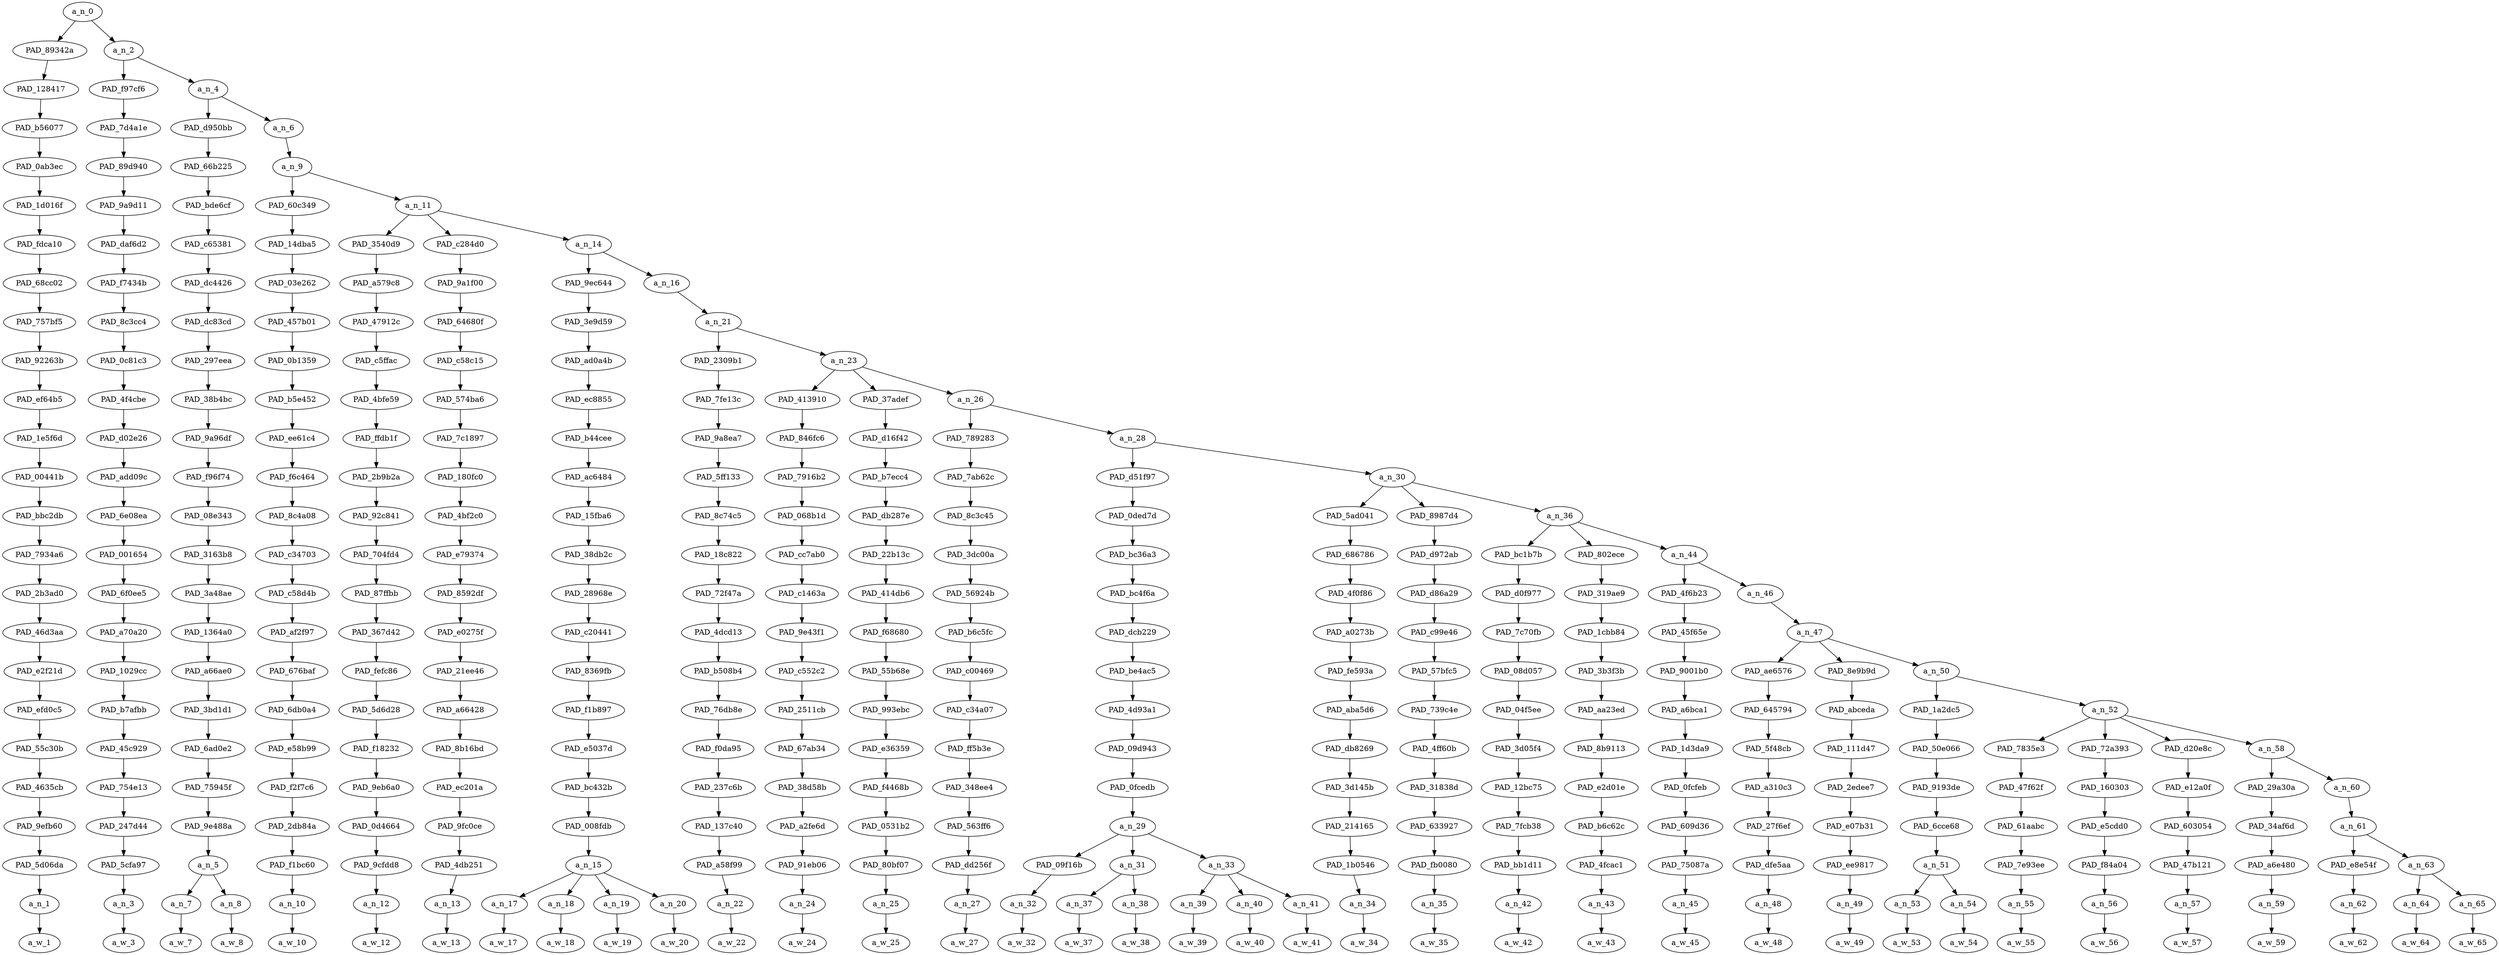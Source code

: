 strict digraph "" {
	a_n_0	[div_dir=1,
		index=0,
		level=24,
		pos="1.2602648322964891,24!",
		text_span="[0, 1, 2, 3, 4, 5, 6, 7, 8, 9, 10, 11, 12, 13, 14, 15, 16, 17, 18, 19, 20, 21, 22, 23, 24, 25, 26, 27, 28, 29, 30, 31, 32, 33, 34, \
35, 36]",
		value=1.00000000];
	PAD_89342a	[div_dir=1,
		index=0,
		level=23,
		pos="0.0,23!",
		text_span="[0]",
		value=0.03472750];
	a_n_0 -> PAD_89342a;
	a_n_2	[div_dir=1,
		index=1,
		level=23,
		pos="2.5205296645929782,23!",
		text_span="[1, 2, 3, 4, 5, 6, 7, 8, 9, 10, 11, 12, 13, 14, 15, 16, 17, 18, 19, 20, 21, 22, 23, 24, 25, 26, 27, 28, 29, 30, 31, 32, 33, 34, \
35, 36]",
		value=0.96505586];
	a_n_0 -> a_n_2;
	PAD_128417	[div_dir=1,
		index=0,
		level=22,
		pos="0.0,22!",
		text_span="[0]",
		value=0.03472750];
	PAD_89342a -> PAD_128417;
	PAD_b56077	[div_dir=1,
		index=0,
		level=21,
		pos="0.0,21!",
		text_span="[0]",
		value=0.03472750];
	PAD_128417 -> PAD_b56077;
	PAD_0ab3ec	[div_dir=1,
		index=0,
		level=20,
		pos="0.0,20!",
		text_span="[0]",
		value=0.03472750];
	PAD_b56077 -> PAD_0ab3ec;
	PAD_1d016f	[div_dir=1,
		index=0,
		level=19,
		pos="0.0,19!",
		text_span="[0]",
		value=0.03472750];
	PAD_0ab3ec -> PAD_1d016f;
	PAD_fdca10	[div_dir=1,
		index=0,
		level=18,
		pos="0.0,18!",
		text_span="[0]",
		value=0.03472750];
	PAD_1d016f -> PAD_fdca10;
	PAD_68cc02	[div_dir=1,
		index=0,
		level=17,
		pos="0.0,17!",
		text_span="[0]",
		value=0.03472750];
	PAD_fdca10 -> PAD_68cc02;
	PAD_757bf5	[div_dir=1,
		index=0,
		level=16,
		pos="0.0,16!",
		text_span="[0]",
		value=0.03472750];
	PAD_68cc02 -> PAD_757bf5;
	PAD_92263b	[div_dir=1,
		index=0,
		level=15,
		pos="0.0,15!",
		text_span="[0]",
		value=0.03472750];
	PAD_757bf5 -> PAD_92263b;
	PAD_ef64b5	[div_dir=1,
		index=0,
		level=14,
		pos="0.0,14!",
		text_span="[0]",
		value=0.03472750];
	PAD_92263b -> PAD_ef64b5;
	PAD_1e5f6d	[div_dir=1,
		index=0,
		level=13,
		pos="0.0,13!",
		text_span="[0]",
		value=0.03472750];
	PAD_ef64b5 -> PAD_1e5f6d;
	PAD_00441b	[div_dir=1,
		index=0,
		level=12,
		pos="0.0,12!",
		text_span="[0]",
		value=0.03472750];
	PAD_1e5f6d -> PAD_00441b;
	PAD_bbc2db	[div_dir=1,
		index=0,
		level=11,
		pos="0.0,11!",
		text_span="[0]",
		value=0.03472750];
	PAD_00441b -> PAD_bbc2db;
	PAD_7934a6	[div_dir=1,
		index=0,
		level=10,
		pos="0.0,10!",
		text_span="[0]",
		value=0.03472750];
	PAD_bbc2db -> PAD_7934a6;
	PAD_2b3ad0	[div_dir=1,
		index=0,
		level=9,
		pos="0.0,9!",
		text_span="[0]",
		value=0.03472750];
	PAD_7934a6 -> PAD_2b3ad0;
	PAD_46d3aa	[div_dir=1,
		index=0,
		level=8,
		pos="0.0,8!",
		text_span="[0]",
		value=0.03472750];
	PAD_2b3ad0 -> PAD_46d3aa;
	PAD_e2f21d	[div_dir=1,
		index=0,
		level=7,
		pos="0.0,7!",
		text_span="[0]",
		value=0.03472750];
	PAD_46d3aa -> PAD_e2f21d;
	PAD_efd0c5	[div_dir=1,
		index=0,
		level=6,
		pos="0.0,6!",
		text_span="[0]",
		value=0.03472750];
	PAD_e2f21d -> PAD_efd0c5;
	PAD_55c30b	[div_dir=1,
		index=0,
		level=5,
		pos="0.0,5!",
		text_span="[0]",
		value=0.03472750];
	PAD_efd0c5 -> PAD_55c30b;
	PAD_4635cb	[div_dir=1,
		index=0,
		level=4,
		pos="0.0,4!",
		text_span="[0]",
		value=0.03472750];
	PAD_55c30b -> PAD_4635cb;
	PAD_9efb60	[div_dir=1,
		index=0,
		level=3,
		pos="0.0,3!",
		text_span="[0]",
		value=0.03472750];
	PAD_4635cb -> PAD_9efb60;
	PAD_5d06da	[div_dir=1,
		index=0,
		level=2,
		pos="0.0,2!",
		text_span="[0]",
		value=0.03472750];
	PAD_9efb60 -> PAD_5d06da;
	a_n_1	[div_dir=1,
		index=0,
		level=1,
		pos="0.0,1!",
		text_span="[0]",
		value=0.03472750];
	PAD_5d06da -> a_n_1;
	a_w_1	[div_dir=0,
		index=0,
		level=0,
		pos="0,0!",
		text_span="[0]",
		value="<user>"];
	a_n_1 -> a_w_1;
	PAD_f97cf6	[div_dir=1,
		index=1,
		level=22,
		pos="1.0,22!",
		text_span="[1]",
		value=0.03027426];
	a_n_2 -> PAD_f97cf6;
	a_n_4	[div_dir=1,
		index=2,
		level=22,
		pos="4.0410593291859565,22!",
		text_span="[2, 3, 4, 5, 6, 7, 8, 9, 10, 11, 12, 13, 14, 15, 16, 17, 18, 19, 20, 21, 22, 23, 24, 25, 26, 27, 28, 29, 30, 31, 32, 33, 34, 35, \
36]",
		value=0.93457858];
	a_n_2 -> a_n_4;
	PAD_7d4a1e	[div_dir=1,
		index=1,
		level=21,
		pos="1.0,21!",
		text_span="[1]",
		value=0.03027426];
	PAD_f97cf6 -> PAD_7d4a1e;
	PAD_89d940	[div_dir=1,
		index=1,
		level=20,
		pos="1.0,20!",
		text_span="[1]",
		value=0.03027426];
	PAD_7d4a1e -> PAD_89d940;
	PAD_9a9d11	[div_dir=1,
		index=1,
		level=19,
		pos="1.0,19!",
		text_span="[1]",
		value=0.03027426];
	PAD_89d940 -> PAD_9a9d11;
	PAD_daf6d2	[div_dir=1,
		index=1,
		level=18,
		pos="1.0,18!",
		text_span="[1]",
		value=0.03027426];
	PAD_9a9d11 -> PAD_daf6d2;
	PAD_f7434b	[div_dir=1,
		index=1,
		level=17,
		pos="1.0,17!",
		text_span="[1]",
		value=0.03027426];
	PAD_daf6d2 -> PAD_f7434b;
	PAD_8c3cc4	[div_dir=1,
		index=1,
		level=16,
		pos="1.0,16!",
		text_span="[1]",
		value=0.03027426];
	PAD_f7434b -> PAD_8c3cc4;
	PAD_0c81c3	[div_dir=1,
		index=1,
		level=15,
		pos="1.0,15!",
		text_span="[1]",
		value=0.03027426];
	PAD_8c3cc4 -> PAD_0c81c3;
	PAD_4f4cbe	[div_dir=1,
		index=1,
		level=14,
		pos="1.0,14!",
		text_span="[1]",
		value=0.03027426];
	PAD_0c81c3 -> PAD_4f4cbe;
	PAD_d02e26	[div_dir=1,
		index=1,
		level=13,
		pos="1.0,13!",
		text_span="[1]",
		value=0.03027426];
	PAD_4f4cbe -> PAD_d02e26;
	PAD_add09c	[div_dir=1,
		index=1,
		level=12,
		pos="1.0,12!",
		text_span="[1]",
		value=0.03027426];
	PAD_d02e26 -> PAD_add09c;
	PAD_6e08ea	[div_dir=1,
		index=1,
		level=11,
		pos="1.0,11!",
		text_span="[1]",
		value=0.03027426];
	PAD_add09c -> PAD_6e08ea;
	PAD_001654	[div_dir=1,
		index=1,
		level=10,
		pos="1.0,10!",
		text_span="[1]",
		value=0.03027426];
	PAD_6e08ea -> PAD_001654;
	PAD_6f0ee5	[div_dir=1,
		index=1,
		level=9,
		pos="1.0,9!",
		text_span="[1]",
		value=0.03027426];
	PAD_001654 -> PAD_6f0ee5;
	PAD_a70a20	[div_dir=1,
		index=1,
		level=8,
		pos="1.0,8!",
		text_span="[1]",
		value=0.03027426];
	PAD_6f0ee5 -> PAD_a70a20;
	PAD_1029cc	[div_dir=1,
		index=1,
		level=7,
		pos="1.0,7!",
		text_span="[1]",
		value=0.03027426];
	PAD_a70a20 -> PAD_1029cc;
	PAD_b7afbb	[div_dir=1,
		index=1,
		level=6,
		pos="1.0,6!",
		text_span="[1]",
		value=0.03027426];
	PAD_1029cc -> PAD_b7afbb;
	PAD_45c929	[div_dir=1,
		index=1,
		level=5,
		pos="1.0,5!",
		text_span="[1]",
		value=0.03027426];
	PAD_b7afbb -> PAD_45c929;
	PAD_754e13	[div_dir=1,
		index=1,
		level=4,
		pos="1.0,4!",
		text_span="[1]",
		value=0.03027426];
	PAD_45c929 -> PAD_754e13;
	PAD_247d44	[div_dir=1,
		index=1,
		level=3,
		pos="1.0,3!",
		text_span="[1]",
		value=0.03027426];
	PAD_754e13 -> PAD_247d44;
	PAD_5cfa97	[div_dir=1,
		index=1,
		level=2,
		pos="1.0,2!",
		text_span="[1]",
		value=0.03027426];
	PAD_247d44 -> PAD_5cfa97;
	a_n_3	[div_dir=1,
		index=1,
		level=1,
		pos="1.0,1!",
		text_span="[1]",
		value=0.03027426];
	PAD_5cfa97 -> a_n_3;
	a_w_3	[div_dir=0,
		index=1,
		level=0,
		pos="1,0!",
		text_span="[1]",
		value=what];
	a_n_3 -> a_w_3;
	PAD_d950bb	[div_dir=-1,
		index=2,
		level=21,
		pos="2.5,21!",
		text_span="[2, 3]",
		value=0.06336870];
	a_n_4 -> PAD_d950bb;
	a_n_6	[div_dir=1,
		index=3,
		level=21,
		pos="5.582118658371913,21!",
		text_span="[4, 5, 6, 7, 8, 9, 10, 11, 12, 13, 14, 15, 16, 17, 18, 19, 20, 21, 22, 23, 24, 25, 26, 27, 28, 29, 30, 31, 32, 33, 34, 35, 36]",
		value=0.87103330];
	a_n_4 -> a_n_6;
	PAD_66b225	[div_dir=-1,
		index=2,
		level=20,
		pos="2.5,20!",
		text_span="[2, 3]",
		value=0.06336870];
	PAD_d950bb -> PAD_66b225;
	PAD_bde6cf	[div_dir=-1,
		index=2,
		level=19,
		pos="2.5,19!",
		text_span="[2, 3]",
		value=0.06336870];
	PAD_66b225 -> PAD_bde6cf;
	PAD_c65381	[div_dir=-1,
		index=2,
		level=18,
		pos="2.5,18!",
		text_span="[2, 3]",
		value=0.06336870];
	PAD_bde6cf -> PAD_c65381;
	PAD_dc4426	[div_dir=-1,
		index=2,
		level=17,
		pos="2.5,17!",
		text_span="[2, 3]",
		value=0.06336870];
	PAD_c65381 -> PAD_dc4426;
	PAD_dc83cd	[div_dir=-1,
		index=2,
		level=16,
		pos="2.5,16!",
		text_span="[2, 3]",
		value=0.06336870];
	PAD_dc4426 -> PAD_dc83cd;
	PAD_297eea	[div_dir=-1,
		index=2,
		level=15,
		pos="2.5,15!",
		text_span="[2, 3]",
		value=0.06336870];
	PAD_dc83cd -> PAD_297eea;
	PAD_38b4bc	[div_dir=-1,
		index=2,
		level=14,
		pos="2.5,14!",
		text_span="[2, 3]",
		value=0.06336870];
	PAD_297eea -> PAD_38b4bc;
	PAD_9a96df	[div_dir=-1,
		index=2,
		level=13,
		pos="2.5,13!",
		text_span="[2, 3]",
		value=0.06336870];
	PAD_38b4bc -> PAD_9a96df;
	PAD_f96f74	[div_dir=-1,
		index=2,
		level=12,
		pos="2.5,12!",
		text_span="[2, 3]",
		value=0.06336870];
	PAD_9a96df -> PAD_f96f74;
	PAD_08e343	[div_dir=-1,
		index=2,
		level=11,
		pos="2.5,11!",
		text_span="[2, 3]",
		value=0.06336870];
	PAD_f96f74 -> PAD_08e343;
	PAD_3163b8	[div_dir=-1,
		index=2,
		level=10,
		pos="2.5,10!",
		text_span="[2, 3]",
		value=0.06336870];
	PAD_08e343 -> PAD_3163b8;
	PAD_3a48ae	[div_dir=-1,
		index=2,
		level=9,
		pos="2.5,9!",
		text_span="[2, 3]",
		value=0.06336870];
	PAD_3163b8 -> PAD_3a48ae;
	PAD_1364a0	[div_dir=-1,
		index=2,
		level=8,
		pos="2.5,8!",
		text_span="[2, 3]",
		value=0.06336870];
	PAD_3a48ae -> PAD_1364a0;
	PAD_a66ae0	[div_dir=-1,
		index=2,
		level=7,
		pos="2.5,7!",
		text_span="[2, 3]",
		value=0.06336870];
	PAD_1364a0 -> PAD_a66ae0;
	PAD_3bd1d1	[div_dir=-1,
		index=2,
		level=6,
		pos="2.5,6!",
		text_span="[2, 3]",
		value=0.06336870];
	PAD_a66ae0 -> PAD_3bd1d1;
	PAD_6ad0e2	[div_dir=-1,
		index=2,
		level=5,
		pos="2.5,5!",
		text_span="[2, 3]",
		value=0.06336870];
	PAD_3bd1d1 -> PAD_6ad0e2;
	PAD_75945f	[div_dir=-1,
		index=2,
		level=4,
		pos="2.5,4!",
		text_span="[2, 3]",
		value=0.06336870];
	PAD_6ad0e2 -> PAD_75945f;
	PAD_9e488a	[div_dir=-1,
		index=2,
		level=3,
		pos="2.5,3!",
		text_span="[2, 3]",
		value=0.06336870];
	PAD_75945f -> PAD_9e488a;
	a_n_5	[div_dir=-1,
		index=2,
		level=2,
		pos="2.5,2!",
		text_span="[2, 3]",
		value=0.06336870];
	PAD_9e488a -> a_n_5;
	a_n_7	[div_dir=1,
		index=2,
		level=1,
		pos="2.0,1!",
		text_span="[2]",
		value=0.02231296];
	a_n_5 -> a_n_7;
	a_n_8	[div_dir=-1,
		index=3,
		level=1,
		pos="3.0,1!",
		text_span="[3]",
		value=0.04090444];
	a_n_5 -> a_n_8;
	a_w_7	[div_dir=0,
		index=2,
		level=0,
		pos="2,0!",
		text_span="[2]",
		value=the];
	a_n_7 -> a_w_7;
	a_w_8	[div_dir=0,
		index=3,
		level=0,
		pos="3,0!",
		text_span="[3]",
		value=hell];
	a_n_8 -> a_w_8;
	a_n_9	[div_dir=1,
		index=3,
		level=20,
		pos="5.582118658371913,20!",
		text_span="[4, 5, 6, 7, 8, 9, 10, 11, 12, 13, 14, 15, 16, 17, 18, 19, 20, 21, 22, 23, 24, 25, 26, 27, 28, 29, 30, 31, 32, 33, 34, 35, 36]",
		value=0.87081488];
	a_n_6 -> a_n_9;
	PAD_60c349	[div_dir=1,
		index=3,
		level=19,
		pos="4.0,19!",
		text_span="[4]",
		value=0.02483823];
	a_n_9 -> PAD_60c349;
	a_n_11	[div_dir=1,
		index=4,
		level=19,
		pos="7.164237316743827,19!",
		text_span="[5, 6, 7, 8, 9, 10, 11, 12, 13, 14, 15, 16, 17, 18, 19, 20, 21, 22, 23, 24, 25, 26, 27, 28, 29, 30, 31, 32, 33, 34, 35, 36]",
		value=0.84575822];
	a_n_9 -> a_n_11;
	PAD_14dba5	[div_dir=1,
		index=3,
		level=18,
		pos="4.0,18!",
		text_span="[4]",
		value=0.02483823];
	PAD_60c349 -> PAD_14dba5;
	PAD_03e262	[div_dir=1,
		index=3,
		level=17,
		pos="4.0,17!",
		text_span="[4]",
		value=0.02483823];
	PAD_14dba5 -> PAD_03e262;
	PAD_457b01	[div_dir=1,
		index=3,
		level=16,
		pos="4.0,16!",
		text_span="[4]",
		value=0.02483823];
	PAD_03e262 -> PAD_457b01;
	PAD_0b1359	[div_dir=1,
		index=3,
		level=15,
		pos="4.0,15!",
		text_span="[4]",
		value=0.02483823];
	PAD_457b01 -> PAD_0b1359;
	PAD_b5e452	[div_dir=1,
		index=3,
		level=14,
		pos="4.0,14!",
		text_span="[4]",
		value=0.02483823];
	PAD_0b1359 -> PAD_b5e452;
	PAD_ee61c4	[div_dir=1,
		index=3,
		level=13,
		pos="4.0,13!",
		text_span="[4]",
		value=0.02483823];
	PAD_b5e452 -> PAD_ee61c4;
	PAD_f6c464	[div_dir=1,
		index=3,
		level=12,
		pos="4.0,12!",
		text_span="[4]",
		value=0.02483823];
	PAD_ee61c4 -> PAD_f6c464;
	PAD_8c4a08	[div_dir=1,
		index=3,
		level=11,
		pos="4.0,11!",
		text_span="[4]",
		value=0.02483823];
	PAD_f6c464 -> PAD_8c4a08;
	PAD_c34703	[div_dir=1,
		index=3,
		level=10,
		pos="4.0,10!",
		text_span="[4]",
		value=0.02483823];
	PAD_8c4a08 -> PAD_c34703;
	PAD_c58d4b	[div_dir=1,
		index=3,
		level=9,
		pos="4.0,9!",
		text_span="[4]",
		value=0.02483823];
	PAD_c34703 -> PAD_c58d4b;
	PAD_af2f97	[div_dir=1,
		index=3,
		level=8,
		pos="4.0,8!",
		text_span="[4]",
		value=0.02483823];
	PAD_c58d4b -> PAD_af2f97;
	PAD_676baf	[div_dir=1,
		index=3,
		level=7,
		pos="4.0,7!",
		text_span="[4]",
		value=0.02483823];
	PAD_af2f97 -> PAD_676baf;
	PAD_6db0a4	[div_dir=1,
		index=3,
		level=6,
		pos="4.0,6!",
		text_span="[4]",
		value=0.02483823];
	PAD_676baf -> PAD_6db0a4;
	PAD_e58b99	[div_dir=1,
		index=3,
		level=5,
		pos="4.0,5!",
		text_span="[4]",
		value=0.02483823];
	PAD_6db0a4 -> PAD_e58b99;
	PAD_f2f7c6	[div_dir=1,
		index=3,
		level=4,
		pos="4.0,4!",
		text_span="[4]",
		value=0.02483823];
	PAD_e58b99 -> PAD_f2f7c6;
	PAD_2db84a	[div_dir=1,
		index=3,
		level=3,
		pos="4.0,3!",
		text_span="[4]",
		value=0.02483823];
	PAD_f2f7c6 -> PAD_2db84a;
	PAD_f1bc60	[div_dir=1,
		index=3,
		level=2,
		pos="4.0,2!",
		text_span="[4]",
		value=0.02483823];
	PAD_2db84a -> PAD_f1bc60;
	a_n_10	[div_dir=1,
		index=4,
		level=1,
		pos="4.0,1!",
		text_span="[4]",
		value=0.02483823];
	PAD_f1bc60 -> a_n_10;
	a_w_10	[div_dir=0,
		index=4,
		level=0,
		pos="4,0!",
		text_span="[4]",
		value=they];
	a_n_10 -> a_w_10;
	PAD_3540d9	[div_dir=1,
		index=4,
		level=18,
		pos="5.0,18!",
		text_span="[5]",
		value=0.01969585];
	a_n_11 -> PAD_3540d9;
	PAD_c284d0	[div_dir=1,
		index=5,
		level=18,
		pos="6.0,18!",
		text_span="[6]",
		value=0.02414524];
	a_n_11 -> PAD_c284d0;
	a_n_14	[div_dir=1,
		index=6,
		level=18,
		pos="10.492711950231481,18!",
		text_span="[7, 8, 9, 10, 11, 12, 13, 14, 15, 16, 17, 18, 19, 20, 21, 22, 23, 24, 25, 26, 27, 28, 29, 30, 31, 32, 33, 34, 35, 36]",
		value=0.80172698];
	a_n_11 -> a_n_14;
	PAD_a579c8	[div_dir=1,
		index=4,
		level=17,
		pos="5.0,17!",
		text_span="[5]",
		value=0.01969585];
	PAD_3540d9 -> PAD_a579c8;
	PAD_47912c	[div_dir=1,
		index=4,
		level=16,
		pos="5.0,16!",
		text_span="[5]",
		value=0.01969585];
	PAD_a579c8 -> PAD_47912c;
	PAD_c5ffac	[div_dir=1,
		index=4,
		level=15,
		pos="5.0,15!",
		text_span="[5]",
		value=0.01969585];
	PAD_47912c -> PAD_c5ffac;
	PAD_4bfe59	[div_dir=1,
		index=4,
		level=14,
		pos="5.0,14!",
		text_span="[5]",
		value=0.01969585];
	PAD_c5ffac -> PAD_4bfe59;
	PAD_ffdb1f	[div_dir=1,
		index=4,
		level=13,
		pos="5.0,13!",
		text_span="[5]",
		value=0.01969585];
	PAD_4bfe59 -> PAD_ffdb1f;
	PAD_2b9b2a	[div_dir=1,
		index=4,
		level=12,
		pos="5.0,12!",
		text_span="[5]",
		value=0.01969585];
	PAD_ffdb1f -> PAD_2b9b2a;
	PAD_92c841	[div_dir=1,
		index=4,
		level=11,
		pos="5.0,11!",
		text_span="[5]",
		value=0.01969585];
	PAD_2b9b2a -> PAD_92c841;
	PAD_704fd4	[div_dir=1,
		index=4,
		level=10,
		pos="5.0,10!",
		text_span="[5]",
		value=0.01969585];
	PAD_92c841 -> PAD_704fd4;
	PAD_87ffbb	[div_dir=1,
		index=4,
		level=9,
		pos="5.0,9!",
		text_span="[5]",
		value=0.01969585];
	PAD_704fd4 -> PAD_87ffbb;
	PAD_367d42	[div_dir=1,
		index=4,
		level=8,
		pos="5.0,8!",
		text_span="[5]",
		value=0.01969585];
	PAD_87ffbb -> PAD_367d42;
	PAD_fefc86	[div_dir=1,
		index=4,
		level=7,
		pos="5.0,7!",
		text_span="[5]",
		value=0.01969585];
	PAD_367d42 -> PAD_fefc86;
	PAD_5d6d28	[div_dir=1,
		index=4,
		level=6,
		pos="5.0,6!",
		text_span="[5]",
		value=0.01969585];
	PAD_fefc86 -> PAD_5d6d28;
	PAD_f18232	[div_dir=1,
		index=4,
		level=5,
		pos="5.0,5!",
		text_span="[5]",
		value=0.01969585];
	PAD_5d6d28 -> PAD_f18232;
	PAD_9eb6a0	[div_dir=1,
		index=4,
		level=4,
		pos="5.0,4!",
		text_span="[5]",
		value=0.01969585];
	PAD_f18232 -> PAD_9eb6a0;
	PAD_0d4664	[div_dir=1,
		index=4,
		level=3,
		pos="5.0,3!",
		text_span="[5]",
		value=0.01969585];
	PAD_9eb6a0 -> PAD_0d4664;
	PAD_9cfdd8	[div_dir=1,
		index=4,
		level=2,
		pos="5.0,2!",
		text_span="[5]",
		value=0.01969585];
	PAD_0d4664 -> PAD_9cfdd8;
	a_n_12	[div_dir=1,
		index=5,
		level=1,
		pos="5.0,1!",
		text_span="[5]",
		value=0.01969585];
	PAD_9cfdd8 -> a_n_12;
	a_w_12	[div_dir=0,
		index=5,
		level=0,
		pos="5,0!",
		text_span="[5]",
		value=are];
	a_n_12 -> a_w_12;
	PAD_9a1f00	[div_dir=1,
		index=5,
		level=17,
		pos="6.0,17!",
		text_span="[6]",
		value=0.02414524];
	PAD_c284d0 -> PAD_9a1f00;
	PAD_64680f	[div_dir=1,
		index=5,
		level=16,
		pos="6.0,16!",
		text_span="[6]",
		value=0.02414524];
	PAD_9a1f00 -> PAD_64680f;
	PAD_c58c15	[div_dir=1,
		index=5,
		level=15,
		pos="6.0,15!",
		text_span="[6]",
		value=0.02414524];
	PAD_64680f -> PAD_c58c15;
	PAD_574ba6	[div_dir=1,
		index=5,
		level=14,
		pos="6.0,14!",
		text_span="[6]",
		value=0.02414524];
	PAD_c58c15 -> PAD_574ba6;
	PAD_7c1897	[div_dir=1,
		index=5,
		level=13,
		pos="6.0,13!",
		text_span="[6]",
		value=0.02414524];
	PAD_574ba6 -> PAD_7c1897;
	PAD_180fc0	[div_dir=1,
		index=5,
		level=12,
		pos="6.0,12!",
		text_span="[6]",
		value=0.02414524];
	PAD_7c1897 -> PAD_180fc0;
	PAD_4bf2c0	[div_dir=1,
		index=5,
		level=11,
		pos="6.0,11!",
		text_span="[6]",
		value=0.02414524];
	PAD_180fc0 -> PAD_4bf2c0;
	PAD_e79374	[div_dir=1,
		index=5,
		level=10,
		pos="6.0,10!",
		text_span="[6]",
		value=0.02414524];
	PAD_4bf2c0 -> PAD_e79374;
	PAD_8592df	[div_dir=1,
		index=5,
		level=9,
		pos="6.0,9!",
		text_span="[6]",
		value=0.02414524];
	PAD_e79374 -> PAD_8592df;
	PAD_e0275f	[div_dir=1,
		index=5,
		level=8,
		pos="6.0,8!",
		text_span="[6]",
		value=0.02414524];
	PAD_8592df -> PAD_e0275f;
	PAD_21ee46	[div_dir=1,
		index=5,
		level=7,
		pos="6.0,7!",
		text_span="[6]",
		value=0.02414524];
	PAD_e0275f -> PAD_21ee46;
	PAD_a66428	[div_dir=1,
		index=5,
		level=6,
		pos="6.0,6!",
		text_span="[6]",
		value=0.02414524];
	PAD_21ee46 -> PAD_a66428;
	PAD_8b16bd	[div_dir=1,
		index=5,
		level=5,
		pos="6.0,5!",
		text_span="[6]",
		value=0.02414524];
	PAD_a66428 -> PAD_8b16bd;
	PAD_ec201a	[div_dir=1,
		index=5,
		level=4,
		pos="6.0,4!",
		text_span="[6]",
		value=0.02414524];
	PAD_8b16bd -> PAD_ec201a;
	PAD_9fc0ce	[div_dir=1,
		index=5,
		level=3,
		pos="6.0,3!",
		text_span="[6]",
		value=0.02414524];
	PAD_ec201a -> PAD_9fc0ce;
	PAD_4db251	[div_dir=1,
		index=5,
		level=2,
		pos="6.0,2!",
		text_span="[6]",
		value=0.02414524];
	PAD_9fc0ce -> PAD_4db251;
	a_n_13	[div_dir=1,
		index=6,
		level=1,
		pos="6.0,1!",
		text_span="[6]",
		value=0.02414524];
	PAD_4db251 -> a_n_13;
	a_w_13	[div_dir=0,
		index=6,
		level=0,
		pos="6,0!",
		text_span="[6]",
		value=literally];
	a_n_13 -> a_w_13;
	PAD_9ec644	[div_dir=-1,
		index=6,
		level=17,
		pos="8.5,17!",
		text_span="[7, 8, 9, 10]",
		value=0.12104615];
	a_n_14 -> PAD_9ec644;
	a_n_16	[div_dir=1,
		index=7,
		level=17,
		pos="12.485423900462962,17!",
		text_span="[11, 12, 13, 14, 15, 16, 17, 18, 19, 20, 21, 22, 23, 24, 25, 26, 27, 28, 29, 30, 31, 32, 33, 34, 35, 36]",
		value=0.68050559];
	a_n_14 -> a_n_16;
	PAD_3e9d59	[div_dir=-1,
		index=6,
		level=16,
		pos="8.5,16!",
		text_span="[7, 8, 9, 10]",
		value=0.12104615];
	PAD_9ec644 -> PAD_3e9d59;
	PAD_ad0a4b	[div_dir=-1,
		index=6,
		level=15,
		pos="8.5,15!",
		text_span="[7, 8, 9, 10]",
		value=0.12104615];
	PAD_3e9d59 -> PAD_ad0a4b;
	PAD_ec8855	[div_dir=-1,
		index=6,
		level=14,
		pos="8.5,14!",
		text_span="[7, 8, 9, 10]",
		value=0.12104615];
	PAD_ad0a4b -> PAD_ec8855;
	PAD_b44cee	[div_dir=-1,
		index=6,
		level=13,
		pos="8.5,13!",
		text_span="[7, 8, 9, 10]",
		value=0.12104615];
	PAD_ec8855 -> PAD_b44cee;
	PAD_ac6484	[div_dir=-1,
		index=6,
		level=12,
		pos="8.5,12!",
		text_span="[7, 8, 9, 10]",
		value=0.12104615];
	PAD_b44cee -> PAD_ac6484;
	PAD_15fba6	[div_dir=-1,
		index=6,
		level=11,
		pos="8.5,11!",
		text_span="[7, 8, 9, 10]",
		value=0.12104615];
	PAD_ac6484 -> PAD_15fba6;
	PAD_38db2c	[div_dir=-1,
		index=6,
		level=10,
		pos="8.5,10!",
		text_span="[7, 8, 9, 10]",
		value=0.12104615];
	PAD_15fba6 -> PAD_38db2c;
	PAD_28968e	[div_dir=-1,
		index=6,
		level=9,
		pos="8.5,9!",
		text_span="[7, 8, 9, 10]",
		value=0.12104615];
	PAD_38db2c -> PAD_28968e;
	PAD_c20441	[div_dir=-1,
		index=6,
		level=8,
		pos="8.5,8!",
		text_span="[7, 8, 9, 10]",
		value=0.12104615];
	PAD_28968e -> PAD_c20441;
	PAD_8369fb	[div_dir=-1,
		index=6,
		level=7,
		pos="8.5,7!",
		text_span="[7, 8, 9, 10]",
		value=0.12104615];
	PAD_c20441 -> PAD_8369fb;
	PAD_f1b897	[div_dir=-1,
		index=6,
		level=6,
		pos="8.5,6!",
		text_span="[7, 8, 9, 10]",
		value=0.12104615];
	PAD_8369fb -> PAD_f1b897;
	PAD_e5037d	[div_dir=-1,
		index=6,
		level=5,
		pos="8.5,5!",
		text_span="[7, 8, 9, 10]",
		value=0.12104615];
	PAD_f1b897 -> PAD_e5037d;
	PAD_bc432b	[div_dir=-1,
		index=6,
		level=4,
		pos="8.5,4!",
		text_span="[7, 8, 9, 10]",
		value=0.12104615];
	PAD_e5037d -> PAD_bc432b;
	PAD_008fdb	[div_dir=-1,
		index=6,
		level=3,
		pos="8.5,3!",
		text_span="[7, 8, 9, 10]",
		value=0.12104615];
	PAD_bc432b -> PAD_008fdb;
	a_n_15	[div_dir=-1,
		index=6,
		level=2,
		pos="8.5,2!",
		text_span="[7, 8, 9, 10]",
		value=0.12104615];
	PAD_008fdb -> a_n_15;
	a_n_17	[div_dir=-1,
		index=7,
		level=1,
		pos="7.0,1!",
		text_span="[7]",
		value=0.02117978];
	a_n_15 -> a_n_17;
	a_n_18	[div_dir=-1,
		index=8,
		level=1,
		pos="8.0,1!",
		text_span="[8]",
		value=0.02763909];
	a_n_15 -> a_n_18;
	a_n_19	[div_dir=-1,
		index=9,
		level=1,
		pos="9.0,1!",
		text_span="[9]",
		value=0.04150883];
	a_n_15 -> a_n_19;
	a_n_20	[div_dir=1,
		index=10,
		level=1,
		pos="10.0,1!",
		text_span="[10]",
		value=0.03066374];
	a_n_15 -> a_n_20;
	a_w_17	[div_dir=0,
		index=7,
		level=0,
		pos="7,0!",
		text_span="[7]",
		value=a];
	a_n_17 -> a_w_17;
	a_w_18	[div_dir=0,
		index=8,
		level=0,
		pos="8,0!",
		text_span="[8]",
		value=fucking];
	a_n_18 -> a_w_18;
	a_w_19	[div_dir=0,
		index=9,
		level=0,
		pos="9,0!",
		text_span="[9]",
		value=hate];
	a_n_19 -> a_w_19;
	a_w_20	[div_dir=0,
		index=10,
		level=0,
		pos="10,0!",
		text_span="[10]",
		value=group];
	a_n_20 -> a_w_20;
	a_n_21	[div_dir=1,
		index=7,
		level=16,
		pos="12.485423900462962,16!",
		text_span="[11, 12, 13, 14, 15, 16, 17, 18, 19, 20, 21, 22, 23, 24, 25, 26, 27, 28, 29, 30, 31, 32, 33, 34, 35, 36]",
		value=0.68029875];
	a_n_16 -> a_n_21;
	PAD_2309b1	[div_dir=-1,
		index=7,
		level=15,
		pos="11.0,15!",
		text_span="[11]",
		value=0.01825102];
	a_n_21 -> PAD_2309b1;
	a_n_23	[div_dir=1,
		index=8,
		level=15,
		pos="13.970847800925926,15!",
		text_span="[12, 13, 14, 15, 16, 17, 18, 19, 20, 21, 22, 23, 24, 25, 26, 27, 28, 29, 30, 31, 32, 33, 34, 35, 36]",
		value=0.66184089];
	a_n_21 -> a_n_23;
	PAD_7fe13c	[div_dir=-1,
		index=7,
		level=14,
		pos="11.0,14!",
		text_span="[11]",
		value=0.01825102];
	PAD_2309b1 -> PAD_7fe13c;
	PAD_9a8ea7	[div_dir=-1,
		index=7,
		level=13,
		pos="11.0,13!",
		text_span="[11]",
		value=0.01825102];
	PAD_7fe13c -> PAD_9a8ea7;
	PAD_5ff133	[div_dir=-1,
		index=7,
		level=12,
		pos="11.0,12!",
		text_span="[11]",
		value=0.01825102];
	PAD_9a8ea7 -> PAD_5ff133;
	PAD_8c74c5	[div_dir=-1,
		index=7,
		level=11,
		pos="11.0,11!",
		text_span="[11]",
		value=0.01825102];
	PAD_5ff133 -> PAD_8c74c5;
	PAD_18c822	[div_dir=-1,
		index=7,
		level=10,
		pos="11.0,10!",
		text_span="[11]",
		value=0.01825102];
	PAD_8c74c5 -> PAD_18c822;
	PAD_72f47a	[div_dir=-1,
		index=7,
		level=9,
		pos="11.0,9!",
		text_span="[11]",
		value=0.01825102];
	PAD_18c822 -> PAD_72f47a;
	PAD_4dcd13	[div_dir=-1,
		index=7,
		level=8,
		pos="11.0,8!",
		text_span="[11]",
		value=0.01825102];
	PAD_72f47a -> PAD_4dcd13;
	PAD_b508b4	[div_dir=-1,
		index=7,
		level=7,
		pos="11.0,7!",
		text_span="[11]",
		value=0.01825102];
	PAD_4dcd13 -> PAD_b508b4;
	PAD_76db8e	[div_dir=-1,
		index=7,
		level=6,
		pos="11.0,6!",
		text_span="[11]",
		value=0.01825102];
	PAD_b508b4 -> PAD_76db8e;
	PAD_f0da95	[div_dir=-1,
		index=7,
		level=5,
		pos="11.0,5!",
		text_span="[11]",
		value=0.01825102];
	PAD_76db8e -> PAD_f0da95;
	PAD_237c6b	[div_dir=-1,
		index=7,
		level=4,
		pos="11.0,4!",
		text_span="[11]",
		value=0.01825102];
	PAD_f0da95 -> PAD_237c6b;
	PAD_137c40	[div_dir=-1,
		index=7,
		level=3,
		pos="11.0,3!",
		text_span="[11]",
		value=0.01825102];
	PAD_237c6b -> PAD_137c40;
	PAD_a58f99	[div_dir=-1,
		index=7,
		level=2,
		pos="11.0,2!",
		text_span="[11]",
		value=0.01825102];
	PAD_137c40 -> PAD_a58f99;
	a_n_22	[div_dir=-1,
		index=11,
		level=1,
		pos="11.0,1!",
		text_span="[11]",
		value=0.01825102];
	PAD_a58f99 -> a_n_22;
	a_w_22	[div_dir=0,
		index=11,
		level=0,
		pos="11,0!",
		text_span="[11]",
		value=they1];
	a_n_22 -> a_w_22;
	PAD_413910	[div_dir=-1,
		index=8,
		level=14,
		pos="12.0,14!",
		text_span="[12]",
		value=0.01537758];
	a_n_23 -> PAD_413910;
	PAD_37adef	[div_dir=1,
		index=9,
		level=14,
		pos="13.0,14!",
		text_span="[13]",
		value=0.01883898];
	a_n_23 -> PAD_37adef;
	a_n_26	[div_dir=1,
		index=10,
		level=14,
		pos="16.91254340277778,14!",
		text_span="[14, 15, 16, 17, 18, 19, 20, 21, 22, 23, 24, 25, 26, 27, 28, 29, 30, 31, 32, 33, 34, 35, 36]",
		value=0.62741282];
	a_n_23 -> a_n_26;
	PAD_846fc6	[div_dir=-1,
		index=8,
		level=13,
		pos="12.0,13!",
		text_span="[12]",
		value=0.01537758];
	PAD_413910 -> PAD_846fc6;
	PAD_7916b2	[div_dir=-1,
		index=8,
		level=12,
		pos="12.0,12!",
		text_span="[12]",
		value=0.01537758];
	PAD_846fc6 -> PAD_7916b2;
	PAD_068b1d	[div_dir=-1,
		index=8,
		level=11,
		pos="12.0,11!",
		text_span="[12]",
		value=0.01537758];
	PAD_7916b2 -> PAD_068b1d;
	PAD_cc7ab0	[div_dir=-1,
		index=8,
		level=10,
		pos="12.0,10!",
		text_span="[12]",
		value=0.01537758];
	PAD_068b1d -> PAD_cc7ab0;
	PAD_c1463a	[div_dir=-1,
		index=8,
		level=9,
		pos="12.0,9!",
		text_span="[12]",
		value=0.01537758];
	PAD_cc7ab0 -> PAD_c1463a;
	PAD_9e43f1	[div_dir=-1,
		index=8,
		level=8,
		pos="12.0,8!",
		text_span="[12]",
		value=0.01537758];
	PAD_c1463a -> PAD_9e43f1;
	PAD_c552c2	[div_dir=-1,
		index=8,
		level=7,
		pos="12.0,7!",
		text_span="[12]",
		value=0.01537758];
	PAD_9e43f1 -> PAD_c552c2;
	PAD_2511cb	[div_dir=-1,
		index=8,
		level=6,
		pos="12.0,6!",
		text_span="[12]",
		value=0.01537758];
	PAD_c552c2 -> PAD_2511cb;
	PAD_67ab34	[div_dir=-1,
		index=8,
		level=5,
		pos="12.0,5!",
		text_span="[12]",
		value=0.01537758];
	PAD_2511cb -> PAD_67ab34;
	PAD_38d58b	[div_dir=-1,
		index=8,
		level=4,
		pos="12.0,4!",
		text_span="[12]",
		value=0.01537758];
	PAD_67ab34 -> PAD_38d58b;
	PAD_a2fe6d	[div_dir=-1,
		index=8,
		level=3,
		pos="12.0,3!",
		text_span="[12]",
		value=0.01537758];
	PAD_38d58b -> PAD_a2fe6d;
	PAD_91eb06	[div_dir=-1,
		index=8,
		level=2,
		pos="12.0,2!",
		text_span="[12]",
		value=0.01537758];
	PAD_a2fe6d -> PAD_91eb06;
	a_n_24	[div_dir=-1,
		index=12,
		level=1,
		pos="12.0,1!",
		text_span="[12]",
		value=0.01537758];
	PAD_91eb06 -> a_n_24;
	a_w_24	[div_dir=0,
		index=12,
		level=0,
		pos="12,0!",
		text_span="[12]",
		value=would];
	a_n_24 -> a_w_24;
	PAD_d16f42	[div_dir=1,
		index=9,
		level=13,
		pos="13.0,13!",
		text_span="[13]",
		value=0.01883898];
	PAD_37adef -> PAD_d16f42;
	PAD_b7ecc4	[div_dir=1,
		index=9,
		level=12,
		pos="13.0,12!",
		text_span="[13]",
		value=0.01883898];
	PAD_d16f42 -> PAD_b7ecc4;
	PAD_db287e	[div_dir=1,
		index=9,
		level=11,
		pos="13.0,11!",
		text_span="[13]",
		value=0.01883898];
	PAD_b7ecc4 -> PAD_db287e;
	PAD_22b13c	[div_dir=1,
		index=9,
		level=10,
		pos="13.0,10!",
		text_span="[13]",
		value=0.01883898];
	PAD_db287e -> PAD_22b13c;
	PAD_414db6	[div_dir=1,
		index=9,
		level=9,
		pos="13.0,9!",
		text_span="[13]",
		value=0.01883898];
	PAD_22b13c -> PAD_414db6;
	PAD_f68680	[div_dir=1,
		index=9,
		level=8,
		pos="13.0,8!",
		text_span="[13]",
		value=0.01883898];
	PAD_414db6 -> PAD_f68680;
	PAD_55b68e	[div_dir=1,
		index=9,
		level=7,
		pos="13.0,7!",
		text_span="[13]",
		value=0.01883898];
	PAD_f68680 -> PAD_55b68e;
	PAD_993ebc	[div_dir=1,
		index=9,
		level=6,
		pos="13.0,6!",
		text_span="[13]",
		value=0.01883898];
	PAD_55b68e -> PAD_993ebc;
	PAD_e36359	[div_dir=1,
		index=9,
		level=5,
		pos="13.0,5!",
		text_span="[13]",
		value=0.01883898];
	PAD_993ebc -> PAD_e36359;
	PAD_f4468b	[div_dir=1,
		index=9,
		level=4,
		pos="13.0,4!",
		text_span="[13]",
		value=0.01883898];
	PAD_e36359 -> PAD_f4468b;
	PAD_0531b2	[div_dir=1,
		index=9,
		level=3,
		pos="13.0,3!",
		text_span="[13]",
		value=0.01883898];
	PAD_f4468b -> PAD_0531b2;
	PAD_80bf07	[div_dir=1,
		index=9,
		level=2,
		pos="13.0,2!",
		text_span="[13]",
		value=0.01883898];
	PAD_0531b2 -> PAD_80bf07;
	a_n_25	[div_dir=1,
		index=13,
		level=1,
		pos="13.0,1!",
		text_span="[13]",
		value=0.01883898];
	PAD_80bf07 -> a_n_25;
	a_w_25	[div_dir=0,
		index=13,
		level=0,
		pos="13,0!",
		text_span="[13]",
		value=not];
	a_n_25 -> a_w_25;
	PAD_789283	[div_dir=-1,
		index=10,
		level=13,
		pos="14.0,13!",
		text_span="[14]",
		value=0.01646967];
	a_n_26 -> PAD_789283;
	a_n_28	[div_dir=1,
		index=11,
		level=13,
		pos="19.825086805555557,13!",
		text_span="[15, 16, 17, 18, 19, 20, 21, 22, 23, 24, 25, 26, 27, 28, 29, 30, 31, 32, 33, 34, 35, 36]",
		value=0.61074777];
	a_n_26 -> a_n_28;
	PAD_7ab62c	[div_dir=-1,
		index=10,
		level=12,
		pos="14.0,12!",
		text_span="[14]",
		value=0.01646967];
	PAD_789283 -> PAD_7ab62c;
	PAD_8c3c45	[div_dir=-1,
		index=10,
		level=11,
		pos="14.0,11!",
		text_span="[14]",
		value=0.01646967];
	PAD_7ab62c -> PAD_8c3c45;
	PAD_3dc00a	[div_dir=-1,
		index=10,
		level=10,
		pos="14.0,10!",
		text_span="[14]",
		value=0.01646967];
	PAD_8c3c45 -> PAD_3dc00a;
	PAD_56924b	[div_dir=-1,
		index=10,
		level=9,
		pos="14.0,9!",
		text_span="[14]",
		value=0.01646967];
	PAD_3dc00a -> PAD_56924b;
	PAD_b6c5fc	[div_dir=-1,
		index=10,
		level=8,
		pos="14.0,8!",
		text_span="[14]",
		value=0.01646967];
	PAD_56924b -> PAD_b6c5fc;
	PAD_c00469	[div_dir=-1,
		index=10,
		level=7,
		pos="14.0,7!",
		text_span="[14]",
		value=0.01646967];
	PAD_b6c5fc -> PAD_c00469;
	PAD_c34a07	[div_dir=-1,
		index=10,
		level=6,
		pos="14.0,6!",
		text_span="[14]",
		value=0.01646967];
	PAD_c00469 -> PAD_c34a07;
	PAD_ff5b3e	[div_dir=-1,
		index=10,
		level=5,
		pos="14.0,5!",
		text_span="[14]",
		value=0.01646967];
	PAD_c34a07 -> PAD_ff5b3e;
	PAD_348ee4	[div_dir=-1,
		index=10,
		level=4,
		pos="14.0,4!",
		text_span="[14]",
		value=0.01646967];
	PAD_ff5b3e -> PAD_348ee4;
	PAD_563ff6	[div_dir=-1,
		index=10,
		level=3,
		pos="14.0,3!",
		text_span="[14]",
		value=0.01646967];
	PAD_348ee4 -> PAD_563ff6;
	PAD_dd256f	[div_dir=-1,
		index=10,
		level=2,
		pos="14.0,2!",
		text_span="[14]",
		value=0.01646967];
	PAD_563ff6 -> PAD_dd256f;
	a_n_27	[div_dir=-1,
		index=14,
		level=1,
		pos="14.0,1!",
		text_span="[14]",
		value=0.01646967];
	PAD_dd256f -> a_n_27;
	a_w_27	[div_dir=0,
		index=14,
		level=0,
		pos="14,0!",
		text_span="[14]",
		value=allow];
	a_n_27 -> a_w_27;
	PAD_d51f97	[div_dir=1,
		index=11,
		level=12,
		pos="17.166666666666668,12!",
		text_span="[15, 16, 17, 18, 19, 20]",
		value=0.17080750];
	a_n_28 -> PAD_d51f97;
	a_n_30	[div_dir=1,
		index=12,
		level=12,
		pos="22.483506944444443,12!",
		text_span="[21, 22, 23, 24, 25, 26, 27, 28, 29, 30, 31, 32, 33, 34, 35, 36]",
		value=0.43973849];
	a_n_28 -> a_n_30;
	PAD_0ded7d	[div_dir=1,
		index=11,
		level=11,
		pos="17.166666666666668,11!",
		text_span="[15, 16, 17, 18, 19, 20]",
		value=0.17080750];
	PAD_d51f97 -> PAD_0ded7d;
	PAD_bc36a3	[div_dir=1,
		index=11,
		level=10,
		pos="17.166666666666668,10!",
		text_span="[15, 16, 17, 18, 19, 20]",
		value=0.17080750];
	PAD_0ded7d -> PAD_bc36a3;
	PAD_bc4f6a	[div_dir=1,
		index=11,
		level=9,
		pos="17.166666666666668,9!",
		text_span="[15, 16, 17, 18, 19, 20]",
		value=0.17080750];
	PAD_bc36a3 -> PAD_bc4f6a;
	PAD_dcb229	[div_dir=1,
		index=11,
		level=8,
		pos="17.166666666666668,8!",
		text_span="[15, 16, 17, 18, 19, 20]",
		value=0.17080750];
	PAD_bc4f6a -> PAD_dcb229;
	PAD_be4ac5	[div_dir=1,
		index=11,
		level=7,
		pos="17.166666666666668,7!",
		text_span="[15, 16, 17, 18, 19, 20]",
		value=0.17080750];
	PAD_dcb229 -> PAD_be4ac5;
	PAD_4d93a1	[div_dir=1,
		index=11,
		level=6,
		pos="17.166666666666668,6!",
		text_span="[15, 16, 17, 18, 19, 20]",
		value=0.17080750];
	PAD_be4ac5 -> PAD_4d93a1;
	PAD_09d943	[div_dir=1,
		index=11,
		level=5,
		pos="17.166666666666668,5!",
		text_span="[15, 16, 17, 18, 19, 20]",
		value=0.17080750];
	PAD_4d93a1 -> PAD_09d943;
	PAD_0fcedb	[div_dir=1,
		index=11,
		level=4,
		pos="17.166666666666668,4!",
		text_span="[15, 16, 17, 18, 19, 20]",
		value=0.17080750];
	PAD_09d943 -> PAD_0fcedb;
	a_n_29	[div_dir=1,
		index=11,
		level=3,
		pos="17.166666666666668,3!",
		text_span="[15, 16, 17, 18, 19, 20]",
		value=0.17080750];
	PAD_0fcedb -> a_n_29;
	PAD_09f16b	[div_dir=-1,
		index=12,
		level=2,
		pos="17.0,2!",
		text_span="[17]",
		value=0.01748687];
	a_n_29 -> PAD_09f16b;
	a_n_31	[div_dir=1,
		index=11,
		level=2,
		pos="15.5,2!",
		text_span="[15, 16]",
		value=0.09449758];
	a_n_29 -> a_n_31;
	a_n_33	[div_dir=1,
		index=13,
		level=2,
		pos="19.0,2!",
		text_span="[18, 19, 20]",
		value=0.05848317];
	a_n_29 -> a_n_33;
	a_n_32	[div_dir=-1,
		index=17,
		level=1,
		pos="17.0,1!",
		text_span="[17]",
		value=0.01748687];
	PAD_09f16b -> a_n_32;
	a_w_32	[div_dir=0,
		index=17,
		level=0,
		pos="17,0!",
		text_span="[17]",
		value=or];
	a_n_32 -> a_w_32;
	a_n_37	[div_dir=1,
		index=15,
		level=1,
		pos="15.0,1!",
		text_span="[15]",
		value=0.01948335];
	a_n_31 -> a_n_37;
	a_n_38	[div_dir=1,
		index=16,
		level=1,
		pos="16.0,1!",
		text_span="[16]",
		value=0.07463147];
	a_n_31 -> a_n_38;
	a_w_37	[div_dir=0,
		index=15,
		level=0,
		pos="15,0!",
		text_span="[15]",
		value=the1];
	a_n_37 -> a_w_37;
	a_w_38	[div_dir=0,
		index=16,
		level=0,
		pos="16,0!",
		text_span="[16]",
		value=kk];
	a_n_38 -> a_w_38;
	a_n_39	[div_dir=-1,
		index=18,
		level=1,
		pos="18.0,1!",
		text_span="[18]",
		value=0.01722012];
	a_n_33 -> a_n_39;
	a_n_40	[div_dir=1,
		index=19,
		level=1,
		pos="19.0,1!",
		text_span="[19]",
		value=0.01729662];
	a_n_33 -> a_n_40;
	a_n_41	[div_dir=1,
		index=20,
		level=1,
		pos="20.0,1!",
		text_span="[20]",
		value=0.02382593];
	a_n_33 -> a_n_41;
	a_w_39	[div_dir=0,
		index=18,
		level=0,
		pos="18,0!",
		text_span="[18]",
		value=some];
	a_n_39 -> a_w_39;
	a_w_40	[div_dir=0,
		index=19,
		level=0,
		pos="19,0!",
		text_span="[19]",
		value=other];
	a_n_40 -> a_w_40;
	a_w_41	[div_dir=0,
		index=20,
		level=0,
		pos="20,0!",
		text_span="[20]",
		value=group1];
	a_n_41 -> a_w_41;
	PAD_5ad041	[div_dir=1,
		index=12,
		level=11,
		pos="21.0,11!",
		text_span="[21]",
		value=0.01451210];
	a_n_30 -> PAD_5ad041;
	PAD_8987d4	[div_dir=1,
		index=13,
		level=11,
		pos="22.0,11!",
		text_span="[22]",
		value=0.01476312];
	a_n_30 -> PAD_8987d4;
	a_n_36	[div_dir=1,
		index=14,
		level=11,
		pos="24.450520833333332,11!",
		text_span="[23, 24, 25, 26, 27, 28, 29, 30, 31, 32, 33, 34, 35, 36]",
		value=0.41043935];
	a_n_30 -> a_n_36;
	PAD_686786	[div_dir=1,
		index=12,
		level=10,
		pos="21.0,10!",
		text_span="[21]",
		value=0.01451210];
	PAD_5ad041 -> PAD_686786;
	PAD_4f0f86	[div_dir=1,
		index=12,
		level=9,
		pos="21.0,9!",
		text_span="[21]",
		value=0.01451210];
	PAD_686786 -> PAD_4f0f86;
	PAD_a0273b	[div_dir=1,
		index=12,
		level=8,
		pos="21.0,8!",
		text_span="[21]",
		value=0.01451210];
	PAD_4f0f86 -> PAD_a0273b;
	PAD_fe593a	[div_dir=1,
		index=12,
		level=7,
		pos="21.0,7!",
		text_span="[21]",
		value=0.01451210];
	PAD_a0273b -> PAD_fe593a;
	PAD_aba5d6	[div_dir=1,
		index=12,
		level=6,
		pos="21.0,6!",
		text_span="[21]",
		value=0.01451210];
	PAD_fe593a -> PAD_aba5d6;
	PAD_db8269	[div_dir=1,
		index=12,
		level=5,
		pos="21.0,5!",
		text_span="[21]",
		value=0.01451210];
	PAD_aba5d6 -> PAD_db8269;
	PAD_3d145b	[div_dir=1,
		index=12,
		level=4,
		pos="21.0,4!",
		text_span="[21]",
		value=0.01451210];
	PAD_db8269 -> PAD_3d145b;
	PAD_214165	[div_dir=1,
		index=12,
		level=3,
		pos="21.0,3!",
		text_span="[21]",
		value=0.01451210];
	PAD_3d145b -> PAD_214165;
	PAD_1b0546	[div_dir=1,
		index=14,
		level=2,
		pos="21.0,2!",
		text_span="[21]",
		value=0.01451210];
	PAD_214165 -> PAD_1b0546;
	a_n_34	[div_dir=1,
		index=21,
		level=1,
		pos="21.0,1!",
		text_span="[21]",
		value=0.01451210];
	PAD_1b0546 -> a_n_34;
	a_w_34	[div_dir=0,
		index=21,
		level=0,
		pos="21,0!",
		text_span="[21]",
		value=to];
	a_n_34 -> a_w_34;
	PAD_d972ab	[div_dir=1,
		index=13,
		level=10,
		pos="22.0,10!",
		text_span="[22]",
		value=0.01476312];
	PAD_8987d4 -> PAD_d972ab;
	PAD_d86a29	[div_dir=1,
		index=13,
		level=9,
		pos="22.0,9!",
		text_span="[22]",
		value=0.01476312];
	PAD_d972ab -> PAD_d86a29;
	PAD_c99e46	[div_dir=1,
		index=13,
		level=8,
		pos="22.0,8!",
		text_span="[22]",
		value=0.01476312];
	PAD_d86a29 -> PAD_c99e46;
	PAD_57bfc5	[div_dir=1,
		index=13,
		level=7,
		pos="22.0,7!",
		text_span="[22]",
		value=0.01476312];
	PAD_c99e46 -> PAD_57bfc5;
	PAD_739c4e	[div_dir=1,
		index=13,
		level=6,
		pos="22.0,6!",
		text_span="[22]",
		value=0.01476312];
	PAD_57bfc5 -> PAD_739c4e;
	PAD_4ff60b	[div_dir=1,
		index=13,
		level=5,
		pos="22.0,5!",
		text_span="[22]",
		value=0.01476312];
	PAD_739c4e -> PAD_4ff60b;
	PAD_31838d	[div_dir=1,
		index=13,
		level=4,
		pos="22.0,4!",
		text_span="[22]",
		value=0.01476312];
	PAD_4ff60b -> PAD_31838d;
	PAD_633927	[div_dir=1,
		index=13,
		level=3,
		pos="22.0,3!",
		text_span="[22]",
		value=0.01476312];
	PAD_31838d -> PAD_633927;
	PAD_fb0080	[div_dir=1,
		index=15,
		level=2,
		pos="22.0,2!",
		text_span="[22]",
		value=0.01476312];
	PAD_633927 -> PAD_fb0080;
	a_n_35	[div_dir=1,
		index=22,
		level=1,
		pos="22.0,1!",
		text_span="[22]",
		value=0.01476312];
	PAD_fb0080 -> a_n_35;
	a_w_35	[div_dir=0,
		index=22,
		level=0,
		pos="22,0!",
		text_span="[22]",
		value=just];
	a_n_35 -> a_w_35;
	PAD_bc1b7b	[div_dir=1,
		index=14,
		level=10,
		pos="23.0,10!",
		text_span="[23]",
		value=0.01577856];
	a_n_36 -> PAD_bc1b7b;
	PAD_802ece	[div_dir=1,
		index=15,
		level=10,
		pos="24.0,10!",
		text_span="[24]",
		value=0.02328949];
	a_n_36 -> PAD_802ece;
	a_n_44	[div_dir=-1,
		index=16,
		level=10,
		pos="26.3515625,10!",
		text_span="[25, 26, 27, 28, 29, 30, 31, 32, 33, 34, 35, 36]",
		value=0.37136372];
	a_n_36 -> a_n_44;
	PAD_d0f977	[div_dir=1,
		index=14,
		level=9,
		pos="23.0,9!",
		text_span="[23]",
		value=0.01577856];
	PAD_bc1b7b -> PAD_d0f977;
	PAD_7c70fb	[div_dir=1,
		index=14,
		level=8,
		pos="23.0,8!",
		text_span="[23]",
		value=0.01577856];
	PAD_d0f977 -> PAD_7c70fb;
	PAD_08d057	[div_dir=1,
		index=14,
		level=7,
		pos="23.0,7!",
		text_span="[23]",
		value=0.01577856];
	PAD_7c70fb -> PAD_08d057;
	PAD_04f5ee	[div_dir=1,
		index=14,
		level=6,
		pos="23.0,6!",
		text_span="[23]",
		value=0.01577856];
	PAD_08d057 -> PAD_04f5ee;
	PAD_3d05f4	[div_dir=1,
		index=14,
		level=5,
		pos="23.0,5!",
		text_span="[23]",
		value=0.01577856];
	PAD_04f5ee -> PAD_3d05f4;
	PAD_12bc75	[div_dir=1,
		index=14,
		level=4,
		pos="23.0,4!",
		text_span="[23]",
		value=0.01577856];
	PAD_3d05f4 -> PAD_12bc75;
	PAD_7fcb38	[div_dir=1,
		index=14,
		level=3,
		pos="23.0,3!",
		text_span="[23]",
		value=0.01577856];
	PAD_12bc75 -> PAD_7fcb38;
	PAD_bb1d11	[div_dir=1,
		index=16,
		level=2,
		pos="23.0,2!",
		text_span="[23]",
		value=0.01577856];
	PAD_7fcb38 -> PAD_bb1d11;
	a_n_42	[div_dir=1,
		index=23,
		level=1,
		pos="23.0,1!",
		text_span="[23]",
		value=0.01577856];
	PAD_bb1d11 -> a_n_42;
	a_w_42	[div_dir=0,
		index=23,
		level=0,
		pos="23,0!",
		text_span="[23]",
		value=show];
	a_n_42 -> a_w_42;
	PAD_319ae9	[div_dir=1,
		index=15,
		level=9,
		pos="24.0,9!",
		text_span="[24]",
		value=0.02328949];
	PAD_802ece -> PAD_319ae9;
	PAD_1cbb84	[div_dir=1,
		index=15,
		level=8,
		pos="24.0,8!",
		text_span="[24]",
		value=0.02328949];
	PAD_319ae9 -> PAD_1cbb84;
	PAD_3b3f3b	[div_dir=1,
		index=15,
		level=7,
		pos="24.0,7!",
		text_span="[24]",
		value=0.02328949];
	PAD_1cbb84 -> PAD_3b3f3b;
	PAD_aa23ed	[div_dir=1,
		index=15,
		level=6,
		pos="24.0,6!",
		text_span="[24]",
		value=0.02328949];
	PAD_3b3f3b -> PAD_aa23ed;
	PAD_8b9113	[div_dir=1,
		index=15,
		level=5,
		pos="24.0,5!",
		text_span="[24]",
		value=0.02328949];
	PAD_aa23ed -> PAD_8b9113;
	PAD_e2d01e	[div_dir=1,
		index=15,
		level=4,
		pos="24.0,4!",
		text_span="[24]",
		value=0.02328949];
	PAD_8b9113 -> PAD_e2d01e;
	PAD_b6c62c	[div_dir=1,
		index=15,
		level=3,
		pos="24.0,3!",
		text_span="[24]",
		value=0.02328949];
	PAD_e2d01e -> PAD_b6c62c;
	PAD_4fcac1	[div_dir=1,
		index=17,
		level=2,
		pos="24.0,2!",
		text_span="[24]",
		value=0.02328949];
	PAD_b6c62c -> PAD_4fcac1;
	a_n_43	[div_dir=1,
		index=24,
		level=1,
		pos="24.0,1!",
		text_span="[24]",
		value=0.02328949];
	PAD_4fcac1 -> a_n_43;
	a_w_43	[div_dir=0,
		index=24,
		level=0,
		pos="24,0!",
		text_span="[24]",
		value=up];
	a_n_43 -> a_w_43;
	PAD_4f6b23	[div_dir=-1,
		index=16,
		level=9,
		pos="25.0,9!",
		text_span="[25]",
		value=0.01874232];
	a_n_44 -> PAD_4f6b23;
	a_n_46	[div_dir=-1,
		index=17,
		level=9,
		pos="27.703125,9!",
		text_span="[26, 27, 28, 29, 30, 31, 32, 33, 34, 35, 36]",
		value=0.35261478];
	a_n_44 -> a_n_46;
	PAD_45f65e	[div_dir=-1,
		index=16,
		level=8,
		pos="25.0,8!",
		text_span="[25]",
		value=0.01874232];
	PAD_4f6b23 -> PAD_45f65e;
	PAD_9001b0	[div_dir=-1,
		index=16,
		level=7,
		pos="25.0,7!",
		text_span="[25]",
		value=0.01874232];
	PAD_45f65e -> PAD_9001b0;
	PAD_a6bca1	[div_dir=-1,
		index=16,
		level=6,
		pos="25.0,6!",
		text_span="[25]",
		value=0.01874232];
	PAD_9001b0 -> PAD_a6bca1;
	PAD_1d3da9	[div_dir=-1,
		index=16,
		level=5,
		pos="25.0,5!",
		text_span="[25]",
		value=0.01874232];
	PAD_a6bca1 -> PAD_1d3da9;
	PAD_0fcfeb	[div_dir=-1,
		index=16,
		level=4,
		pos="25.0,4!",
		text_span="[25]",
		value=0.01874232];
	PAD_1d3da9 -> PAD_0fcfeb;
	PAD_609d36	[div_dir=-1,
		index=16,
		level=3,
		pos="25.0,3!",
		text_span="[25]",
		value=0.01874232];
	PAD_0fcfeb -> PAD_609d36;
	PAD_75087a	[div_dir=-1,
		index=18,
		level=2,
		pos="25.0,2!",
		text_span="[25]",
		value=0.01874232];
	PAD_609d36 -> PAD_75087a;
	a_n_45	[div_dir=-1,
		index=25,
		level=1,
		pos="25.0,1!",
		text_span="[25]",
		value=0.01874232];
	PAD_75087a -> a_n_45;
	a_w_45	[div_dir=0,
		index=25,
		level=0,
		pos="25,0!",
		text_span="[25]",
		value=why];
	a_n_45 -> a_w_45;
	a_n_47	[div_dir=-1,
		index=17,
		level=8,
		pos="27.703125,8!",
		text_span="[26, 27, 28, 29, 30, 31, 32, 33, 34, 35, 36]",
		value=0.35260909];
	a_n_46 -> a_n_47;
	PAD_ae6576	[div_dir=-1,
		index=17,
		level=7,
		pos="26.0,7!",
		text_span="[26]",
		value=0.01856705];
	a_n_47 -> PAD_ae6576;
	PAD_8e9b9d	[div_dir=1,
		index=18,
		level=7,
		pos="27.0,7!",
		text_span="[27]",
		value=0.01713059];
	a_n_47 -> PAD_8e9b9d;
	a_n_50	[div_dir=-1,
		index=19,
		level=7,
		pos="30.109375,7!",
		text_span="[28, 29, 30, 31, 32, 33, 34, 35, 36]",
		value=0.31690576];
	a_n_47 -> a_n_50;
	PAD_645794	[div_dir=-1,
		index=17,
		level=6,
		pos="26.0,6!",
		text_span="[26]",
		value=0.01856705];
	PAD_ae6576 -> PAD_645794;
	PAD_5f48cb	[div_dir=-1,
		index=17,
		level=5,
		pos="26.0,5!",
		text_span="[26]",
		value=0.01856705];
	PAD_645794 -> PAD_5f48cb;
	PAD_a310c3	[div_dir=-1,
		index=17,
		level=4,
		pos="26.0,4!",
		text_span="[26]",
		value=0.01856705];
	PAD_5f48cb -> PAD_a310c3;
	PAD_27f6ef	[div_dir=-1,
		index=17,
		level=3,
		pos="26.0,3!",
		text_span="[26]",
		value=0.01856705];
	PAD_a310c3 -> PAD_27f6ef;
	PAD_dfe5aa	[div_dir=-1,
		index=19,
		level=2,
		pos="26.0,2!",
		text_span="[26]",
		value=0.01856705];
	PAD_27f6ef -> PAD_dfe5aa;
	a_n_48	[div_dir=-1,
		index=26,
		level=1,
		pos="26.0,1!",
		text_span="[26]",
		value=0.01856705];
	PAD_dfe5aa -> a_n_48;
	a_w_48	[div_dir=0,
		index=26,
		level=0,
		pos="26,0!",
		text_span="[26]",
		value=is];
	a_n_48 -> a_w_48;
	PAD_abceda	[div_dir=1,
		index=18,
		level=6,
		pos="27.0,6!",
		text_span="[27]",
		value=0.01713059];
	PAD_8e9b9d -> PAD_abceda;
	PAD_111d47	[div_dir=1,
		index=18,
		level=5,
		pos="27.0,5!",
		text_span="[27]",
		value=0.01713059];
	PAD_abceda -> PAD_111d47;
	PAD_2edee7	[div_dir=1,
		index=18,
		level=4,
		pos="27.0,4!",
		text_span="[27]",
		value=0.01713059];
	PAD_111d47 -> PAD_2edee7;
	PAD_e07b31	[div_dir=1,
		index=18,
		level=3,
		pos="27.0,3!",
		text_span="[27]",
		value=0.01713059];
	PAD_2edee7 -> PAD_e07b31;
	PAD_ee9817	[div_dir=1,
		index=20,
		level=2,
		pos="27.0,2!",
		text_span="[27]",
		value=0.01713059];
	PAD_e07b31 -> PAD_ee9817;
	a_n_49	[div_dir=1,
		index=27,
		level=1,
		pos="27.0,1!",
		text_span="[27]",
		value=0.01713059];
	PAD_ee9817 -> a_n_49;
	a_w_49	[div_dir=0,
		index=27,
		level=0,
		pos="27,0!",
		text_span="[27]",
		value=this];
	a_n_49 -> a_w_49;
	PAD_1a2dc5	[div_dir=-1,
		index=19,
		level=6,
		pos="28.5,6!",
		text_span="[28, 29]",
		value=0.03694522];
	a_n_50 -> PAD_1a2dc5;
	a_n_52	[div_dir=1,
		index=20,
		level=6,
		pos="31.71875,6!",
		text_span="[30, 31, 32, 33, 34, 35, 36]",
		value=0.27993938];
	a_n_50 -> a_n_52;
	PAD_50e066	[div_dir=-1,
		index=19,
		level=5,
		pos="28.5,5!",
		text_span="[28, 29]",
		value=0.03694522];
	PAD_1a2dc5 -> PAD_50e066;
	PAD_9193de	[div_dir=-1,
		index=19,
		level=4,
		pos="28.5,4!",
		text_span="[28, 29]",
		value=0.03694522];
	PAD_50e066 -> PAD_9193de;
	PAD_6cce68	[div_dir=-1,
		index=19,
		level=3,
		pos="28.5,3!",
		text_span="[28, 29]",
		value=0.03694522];
	PAD_9193de -> PAD_6cce68;
	a_n_51	[div_dir=-1,
		index=21,
		level=2,
		pos="28.5,2!",
		text_span="[28, 29]",
		value=0.03694522];
	PAD_6cce68 -> a_n_51;
	a_n_53	[div_dir=-1,
		index=28,
		level=1,
		pos="28.0,1!",
		text_span="[28]",
		value=0.01680428];
	a_n_51 -> a_n_53;
	a_n_54	[div_dir=-1,
		index=29,
		level=1,
		pos="29.0,1!",
		text_span="[29]",
		value=0.02004626];
	a_n_51 -> a_n_54;
	a_w_53	[div_dir=0,
		index=28,
		level=0,
		pos="28,0!",
		text_span="[28]",
		value=any];
	a_n_53 -> a_w_53;
	a_w_54	[div_dir=0,
		index=29,
		level=0,
		pos="29,0!",
		text_span="[29]",
		value=fucking1];
	a_n_54 -> a_w_54;
	PAD_7835e3	[div_dir=1,
		index=20,
		level=5,
		pos="30.0,5!",
		text_span="[30]",
		value=0.02305395];
	a_n_52 -> PAD_7835e3;
	PAD_72a393	[div_dir=1,
		index=21,
		level=5,
		pos="31.0,5!",
		text_span="[31]",
		value=0.07272403];
	a_n_52 -> PAD_72a393;
	PAD_d20e8c	[div_dir=-1,
		index=22,
		level=5,
		pos="32.0,5!",
		text_span="[32]",
		value=0.03524934];
	a_n_52 -> PAD_d20e8c;
	a_n_58	[div_dir=1,
		index=23,
		level=5,
		pos="33.875,5!",
		text_span="[33, 34, 35, 36]",
		value=0.14888983];
	a_n_52 -> a_n_58;
	PAD_47f62f	[div_dir=1,
		index=20,
		level=4,
		pos="30.0,4!",
		text_span="[30]",
		value=0.02305395];
	PAD_7835e3 -> PAD_47f62f;
	PAD_61aabc	[div_dir=1,
		index=20,
		level=3,
		pos="30.0,3!",
		text_span="[30]",
		value=0.02305395];
	PAD_47f62f -> PAD_61aabc;
	PAD_7e93ee	[div_dir=1,
		index=22,
		level=2,
		pos="30.0,2!",
		text_span="[30]",
		value=0.02305395];
	PAD_61aabc -> PAD_7e93ee;
	a_n_55	[div_dir=1,
		index=30,
		level=1,
		pos="30.0,1!",
		text_span="[30]",
		value=0.02305395];
	PAD_7e93ee -> a_n_55;
	a_w_55	[div_dir=0,
		index=30,
		level=0,
		pos="30,0!",
		text_span="[30]",
		value=different];
	a_n_55 -> a_w_55;
	PAD_160303	[div_dir=1,
		index=21,
		level=4,
		pos="31.0,4!",
		text_span="[31]",
		value=0.07272403];
	PAD_72a393 -> PAD_160303;
	PAD_e5cdd0	[div_dir=1,
		index=21,
		level=3,
		pos="31.0,3!",
		text_span="[31]",
		value=0.07272403];
	PAD_160303 -> PAD_e5cdd0;
	PAD_f84a04	[div_dir=1,
		index=23,
		level=2,
		pos="31.0,2!",
		text_span="[31]",
		value=0.07272403];
	PAD_e5cdd0 -> PAD_f84a04;
	a_n_56	[div_dir=1,
		index=31,
		level=1,
		pos="31.0,1!",
		text_span="[31]",
		value=0.07272403];
	PAD_f84a04 -> a_n_56;
	a_w_56	[div_dir=0,
		index=31,
		level=0,
		pos="31,0!",
		text_span="[31]",
		value=ugh];
	a_n_56 -> a_w_56;
	PAD_e12a0f	[div_dir=-1,
		index=22,
		level=4,
		pos="32.0,4!",
		text_span="[32]",
		value=0.03524934];
	PAD_d20e8c -> PAD_e12a0f;
	PAD_603054	[div_dir=-1,
		index=22,
		level=3,
		pos="32.0,3!",
		text_span="[32]",
		value=0.03524934];
	PAD_e12a0f -> PAD_603054;
	PAD_47b121	[div_dir=-1,
		index=24,
		level=2,
		pos="32.0,2!",
		text_span="[32]",
		value=0.03524934];
	PAD_603054 -> PAD_47b121;
	a_n_57	[div_dir=-1,
		index=32,
		level=1,
		pos="32.0,1!",
		text_span="[32]",
		value=0.03524934];
	PAD_47b121 -> a_n_57;
	a_w_57	[div_dir=0,
		index=32,
		level=0,
		pos="32,0!",
		text_span="[32]",
		value=thanks];
	a_n_57 -> a_w_57;
	PAD_29a30a	[div_dir=1,
		index=23,
		level=4,
		pos="33.0,4!",
		text_span="[33]",
		value=0.07552363];
	a_n_58 -> PAD_29a30a;
	a_n_60	[div_dir=1,
		index=24,
		level=4,
		pos="34.75,4!",
		text_span="[34, 35, 36]",
		value=0.07330778];
	a_n_58 -> a_n_60;
	PAD_34af6d	[div_dir=1,
		index=23,
		level=3,
		pos="33.0,3!",
		text_span="[33]",
		value=0.07552363];
	PAD_29a30a -> PAD_34af6d;
	PAD_a6e480	[div_dir=1,
		index=25,
		level=2,
		pos="33.0,2!",
		text_span="[33]",
		value=0.07552363];
	PAD_34af6d -> PAD_a6e480;
	a_n_59	[div_dir=1,
		index=33,
		level=1,
		pos="33.0,1!",
		text_span="[33]",
		value=0.07552363];
	PAD_a6e480 -> a_n_59;
	a_w_59	[div_dir=0,
		index=33,
		level=0,
		pos="33,0!",
		text_span="[33]",
		value=for];
	a_n_59 -> a_w_59;
	a_n_61	[div_dir=1,
		index=24,
		level=3,
		pos="34.75,3!",
		text_span="[34, 35, 36]",
		value=0.07330319];
	a_n_60 -> a_n_61;
	PAD_e8e54f	[div_dir=-1,
		index=26,
		level=2,
		pos="34.0,2!",
		text_span="[34]",
		value=0.02243376];
	a_n_61 -> PAD_e8e54f;
	a_n_63	[div_dir=1,
		index=27,
		level=2,
		pos="35.5,2!",
		text_span="[35, 36]",
		value=0.05086484];
	a_n_61 -> a_n_63;
	a_n_62	[div_dir=-1,
		index=34,
		level=1,
		pos="34.0,1!",
		text_span="[34]",
		value=0.02243376];
	PAD_e8e54f -> a_n_62;
	a_w_62	[div_dir=0,
		index=34,
		level=0,
		pos="34,0!",
		text_span="[34]",
		value=letting];
	a_n_62 -> a_w_62;
	a_n_64	[div_dir=1,
		index=35,
		level=1,
		pos="35.0,1!",
		text_span="[35]",
		value=0.02455005];
	a_n_63 -> a_n_64;
	a_n_65	[div_dir=-1,
		index=36,
		level=1,
		pos="36.0,1!",
		text_span="[36]",
		value=0.02627676];
	a_n_63 -> a_n_65;
	a_w_64	[div_dir=0,
		index=35,
		level=0,
		pos="35,0!",
		text_span="[35]",
		value=me];
	a_n_64 -> a_w_64;
	a_w_65	[div_dir=0,
		index=36,
		level=0,
		pos="36,0!",
		text_span="[36]",
		value=know];
	a_n_65 -> a_w_65;
}
